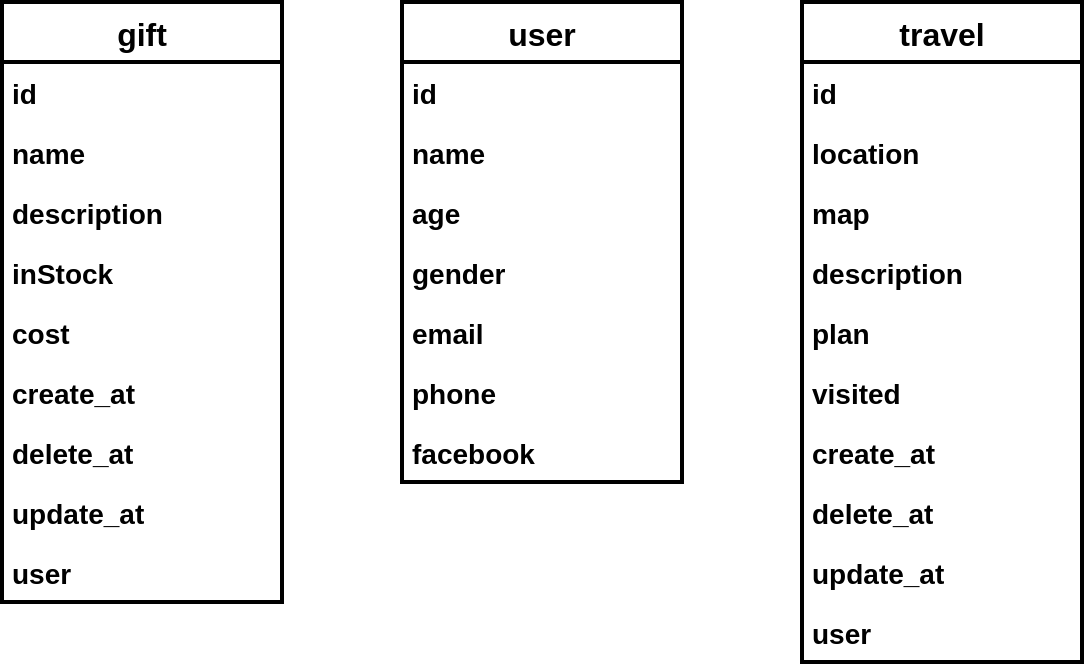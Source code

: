 <mxfile version="16.4.6" type="github">
  <diagram id="5pmO3ivGMlU3T04eYpSR" name="Page-1">
    <mxGraphModel dx="804" dy="522" grid="1" gridSize="10" guides="1" tooltips="1" connect="1" arrows="1" fold="1" page="1" pageScale="1" pageWidth="1169" pageHeight="1654" math="0" shadow="0">
      <root>
        <mxCell id="0" />
        <mxCell id="1" parent="0" />
        <mxCell id="8UxV4Z085A8Kyjkwwr6z-4" value="gift" style="swimlane;fontStyle=1;childLayout=stackLayout;horizontal=1;startSize=30;horizontalStack=0;resizeParent=1;resizeParentMax=0;resizeLast=0;collapsible=1;marginBottom=0;strokeWidth=2;fontSize=16;" parent="1" vertex="1">
          <mxGeometry x="80" y="40" width="140" height="300" as="geometry" />
        </mxCell>
        <mxCell id="8UxV4Z085A8Kyjkwwr6z-5" value="id" style="text;strokeColor=none;fillColor=none;align=left;verticalAlign=middle;spacingLeft=4;spacingRight=4;overflow=hidden;points=[[0,0.5],[1,0.5]];portConstraint=eastwest;rotatable=0;fontStyle=1;fontSize=14;spacing=1;spacingTop=0;horizontal=1;" parent="8UxV4Z085A8Kyjkwwr6z-4" vertex="1">
          <mxGeometry y="30" width="140" height="30" as="geometry" />
        </mxCell>
        <mxCell id="8UxV4Z085A8Kyjkwwr6z-6" value="name" style="text;strokeColor=none;fillColor=none;align=left;verticalAlign=middle;spacingLeft=4;spacingRight=4;overflow=hidden;points=[[0,0.5],[1,0.5]];portConstraint=eastwest;rotatable=0;fontStyle=1;fontSize=14;spacing=1;spacingTop=0;horizontal=1;" parent="8UxV4Z085A8Kyjkwwr6z-4" vertex="1">
          <mxGeometry y="60" width="140" height="30" as="geometry" />
        </mxCell>
        <mxCell id="8UxV4Z085A8Kyjkwwr6z-8" value="description" style="text;strokeColor=none;fillColor=none;align=left;verticalAlign=middle;spacingLeft=4;spacingRight=4;overflow=hidden;points=[[0,0.5],[1,0.5]];portConstraint=eastwest;rotatable=0;fontStyle=1;fontSize=14;spacing=1;spacingTop=0;horizontal=1;" parent="8UxV4Z085A8Kyjkwwr6z-4" vertex="1">
          <mxGeometry y="90" width="140" height="30" as="geometry" />
        </mxCell>
        <mxCell id="8UxV4Z085A8Kyjkwwr6z-7" value="inStock" style="text;strokeColor=none;fillColor=none;align=left;verticalAlign=middle;spacingLeft=4;spacingRight=4;overflow=hidden;points=[[0,0.5],[1,0.5]];portConstraint=eastwest;rotatable=0;fontStyle=1;fontSize=14;spacing=1;spacingTop=0;horizontal=1;" parent="8UxV4Z085A8Kyjkwwr6z-4" vertex="1">
          <mxGeometry y="120" width="140" height="30" as="geometry" />
        </mxCell>
        <mxCell id="8UxV4Z085A8Kyjkwwr6z-10" value="cost" style="text;strokeColor=none;fillColor=none;align=left;verticalAlign=middle;spacingLeft=4;spacingRight=4;overflow=hidden;points=[[0,0.5],[1,0.5]];portConstraint=eastwest;rotatable=0;fontStyle=1;fontSize=14;spacing=1;spacingTop=0;horizontal=1;" parent="8UxV4Z085A8Kyjkwwr6z-4" vertex="1">
          <mxGeometry y="150" width="140" height="30" as="geometry" />
        </mxCell>
        <mxCell id="8UxV4Z085A8Kyjkwwr6z-9" value="create_at" style="text;strokeColor=none;fillColor=none;align=left;verticalAlign=middle;spacingLeft=4;spacingRight=4;overflow=hidden;points=[[0,0.5],[1,0.5]];portConstraint=eastwest;rotatable=0;fontStyle=1;fontSize=14;spacing=1;spacingTop=0;horizontal=1;" parent="8UxV4Z085A8Kyjkwwr6z-4" vertex="1">
          <mxGeometry y="180" width="140" height="30" as="geometry" />
        </mxCell>
        <mxCell id="8UxV4Z085A8Kyjkwwr6z-12" value="delete_at" style="text;strokeColor=none;fillColor=none;align=left;verticalAlign=middle;spacingLeft=4;spacingRight=4;overflow=hidden;points=[[0,0.5],[1,0.5]];portConstraint=eastwest;rotatable=0;fontStyle=1;fontSize=14;spacing=1;spacingTop=0;horizontal=1;" parent="8UxV4Z085A8Kyjkwwr6z-4" vertex="1">
          <mxGeometry y="210" width="140" height="30" as="geometry" />
        </mxCell>
        <mxCell id="8UxV4Z085A8Kyjkwwr6z-11" value="update_at" style="text;strokeColor=none;fillColor=none;align=left;verticalAlign=middle;spacingLeft=4;spacingRight=4;overflow=hidden;points=[[0,0.5],[1,0.5]];portConstraint=eastwest;rotatable=0;fontStyle=1;fontSize=14;spacing=1;spacingTop=0;horizontal=1;" parent="8UxV4Z085A8Kyjkwwr6z-4" vertex="1">
          <mxGeometry y="240" width="140" height="30" as="geometry" />
        </mxCell>
        <mxCell id="8UxV4Z085A8Kyjkwwr6z-13" value="user" style="text;strokeColor=none;fillColor=none;align=left;verticalAlign=middle;spacingLeft=4;spacingRight=4;overflow=hidden;points=[[0,0.5],[1,0.5]];portConstraint=eastwest;rotatable=0;fontStyle=1;fontSize=14;spacing=1;spacingTop=0;horizontal=1;" parent="8UxV4Z085A8Kyjkwwr6z-4" vertex="1">
          <mxGeometry y="270" width="140" height="30" as="geometry" />
        </mxCell>
        <mxCell id="8UxV4Z085A8Kyjkwwr6z-14" value="user" style="swimlane;fontStyle=1;childLayout=stackLayout;horizontal=1;startSize=30;horizontalStack=0;resizeParent=1;resizeParentMax=0;resizeLast=0;collapsible=1;marginBottom=0;strokeWidth=2;fontSize=16;" parent="1" vertex="1">
          <mxGeometry x="280" y="40" width="140" height="240" as="geometry" />
        </mxCell>
        <mxCell id="8UxV4Z085A8Kyjkwwr6z-15" value="id" style="text;strokeColor=none;fillColor=none;align=left;verticalAlign=middle;spacingLeft=4;spacingRight=4;overflow=hidden;points=[[0,0.5],[1,0.5]];portConstraint=eastwest;rotatable=0;fontStyle=1;fontSize=14;spacing=1;spacingTop=0;horizontal=1;" parent="8UxV4Z085A8Kyjkwwr6z-14" vertex="1">
          <mxGeometry y="30" width="140" height="30" as="geometry" />
        </mxCell>
        <mxCell id="8UxV4Z085A8Kyjkwwr6z-16" value="name" style="text;strokeColor=none;fillColor=none;align=left;verticalAlign=middle;spacingLeft=4;spacingRight=4;overflow=hidden;points=[[0,0.5],[1,0.5]];portConstraint=eastwest;rotatable=0;fontStyle=1;fontSize=14;spacing=1;spacingTop=0;horizontal=1;" parent="8UxV4Z085A8Kyjkwwr6z-14" vertex="1">
          <mxGeometry y="60" width="140" height="30" as="geometry" />
        </mxCell>
        <mxCell id="8UxV4Z085A8Kyjkwwr6z-17" value="age" style="text;strokeColor=none;fillColor=none;align=left;verticalAlign=middle;spacingLeft=4;spacingRight=4;overflow=hidden;points=[[0,0.5],[1,0.5]];portConstraint=eastwest;rotatable=0;fontStyle=1;fontSize=14;spacing=1;spacingTop=0;horizontal=1;" parent="8UxV4Z085A8Kyjkwwr6z-14" vertex="1">
          <mxGeometry y="90" width="140" height="30" as="geometry" />
        </mxCell>
        <mxCell id="8UxV4Z085A8Kyjkwwr6z-18" value="gender" style="text;strokeColor=none;fillColor=none;align=left;verticalAlign=middle;spacingLeft=4;spacingRight=4;overflow=hidden;points=[[0,0.5],[1,0.5]];portConstraint=eastwest;rotatable=0;fontStyle=1;fontSize=14;spacing=1;spacingTop=0;horizontal=1;" parent="8UxV4Z085A8Kyjkwwr6z-14" vertex="1">
          <mxGeometry y="120" width="140" height="30" as="geometry" />
        </mxCell>
        <mxCell id="qSSy0PRPNLgYfn-8MkqI-1" value="email" style="text;strokeColor=none;fillColor=none;align=left;verticalAlign=middle;spacingLeft=4;spacingRight=4;overflow=hidden;points=[[0,0.5],[1,0.5]];portConstraint=eastwest;rotatable=0;fontStyle=1;fontSize=14;spacing=1;spacingTop=0;horizontal=1;" vertex="1" parent="8UxV4Z085A8Kyjkwwr6z-14">
          <mxGeometry y="150" width="140" height="30" as="geometry" />
        </mxCell>
        <mxCell id="8UxV4Z085A8Kyjkwwr6z-19" value="phone" style="text;strokeColor=none;fillColor=none;align=left;verticalAlign=middle;spacingLeft=4;spacingRight=4;overflow=hidden;points=[[0,0.5],[1,0.5]];portConstraint=eastwest;rotatable=0;fontStyle=1;fontSize=14;spacing=1;spacingTop=0;horizontal=1;" parent="8UxV4Z085A8Kyjkwwr6z-14" vertex="1">
          <mxGeometry y="180" width="140" height="30" as="geometry" />
        </mxCell>
        <mxCell id="8UxV4Z085A8Kyjkwwr6z-20" value="facebook" style="text;strokeColor=none;fillColor=none;align=left;verticalAlign=middle;spacingLeft=4;spacingRight=4;overflow=hidden;points=[[0,0.5],[1,0.5]];portConstraint=eastwest;rotatable=0;fontStyle=1;fontSize=14;spacing=1;spacingTop=0;horizontal=1;" parent="8UxV4Z085A8Kyjkwwr6z-14" vertex="1">
          <mxGeometry y="210" width="140" height="30" as="geometry" />
        </mxCell>
        <mxCell id="8UxV4Z085A8Kyjkwwr6z-24" value="travel" style="swimlane;fontStyle=1;childLayout=stackLayout;horizontal=1;startSize=30;horizontalStack=0;resizeParent=1;resizeParentMax=0;resizeLast=0;collapsible=1;marginBottom=0;strokeWidth=2;fontSize=16;" parent="1" vertex="1">
          <mxGeometry x="480" y="40" width="140" height="330" as="geometry" />
        </mxCell>
        <mxCell id="8UxV4Z085A8Kyjkwwr6z-25" value="id" style="text;strokeColor=none;fillColor=none;align=left;verticalAlign=middle;spacingLeft=4;spacingRight=4;overflow=hidden;points=[[0,0.5],[1,0.5]];portConstraint=eastwest;rotatable=0;fontStyle=1;fontSize=14;spacing=1;spacingTop=0;horizontal=1;" parent="8UxV4Z085A8Kyjkwwr6z-24" vertex="1">
          <mxGeometry y="30" width="140" height="30" as="geometry" />
        </mxCell>
        <mxCell id="8UxV4Z085A8Kyjkwwr6z-26" value="location" style="text;strokeColor=none;fillColor=none;align=left;verticalAlign=middle;spacingLeft=4;spacingRight=4;overflow=hidden;points=[[0,0.5],[1,0.5]];portConstraint=eastwest;rotatable=0;fontStyle=1;fontSize=14;spacing=1;spacingTop=0;horizontal=1;" parent="8UxV4Z085A8Kyjkwwr6z-24" vertex="1">
          <mxGeometry y="60" width="140" height="30" as="geometry" />
        </mxCell>
        <mxCell id="8UxV4Z085A8Kyjkwwr6z-27" value="map" style="text;strokeColor=none;fillColor=none;align=left;verticalAlign=middle;spacingLeft=4;spacingRight=4;overflow=hidden;points=[[0,0.5],[1,0.5]];portConstraint=eastwest;rotatable=0;fontStyle=1;fontSize=14;spacing=1;spacingTop=0;horizontal=1;" parent="8UxV4Z085A8Kyjkwwr6z-24" vertex="1">
          <mxGeometry y="90" width="140" height="30" as="geometry" />
        </mxCell>
        <mxCell id="8UxV4Z085A8Kyjkwwr6z-28" value="description" style="text;strokeColor=none;fillColor=none;align=left;verticalAlign=middle;spacingLeft=4;spacingRight=4;overflow=hidden;points=[[0,0.5],[1,0.5]];portConstraint=eastwest;rotatable=0;fontStyle=1;fontSize=14;spacing=1;spacingTop=0;horizontal=1;" parent="8UxV4Z085A8Kyjkwwr6z-24" vertex="1">
          <mxGeometry y="120" width="140" height="30" as="geometry" />
        </mxCell>
        <mxCell id="8UxV4Z085A8Kyjkwwr6z-30" value="plan" style="text;strokeColor=none;fillColor=none;align=left;verticalAlign=middle;spacingLeft=4;spacingRight=4;overflow=hidden;points=[[0,0.5],[1,0.5]];portConstraint=eastwest;rotatable=0;fontStyle=1;fontSize=14;spacing=1;spacingTop=0;horizontal=1;" parent="8UxV4Z085A8Kyjkwwr6z-24" vertex="1">
          <mxGeometry y="150" width="140" height="30" as="geometry" />
        </mxCell>
        <mxCell id="8UxV4Z085A8Kyjkwwr6z-29" value="visited" style="text;strokeColor=none;fillColor=none;align=left;verticalAlign=middle;spacingLeft=4;spacingRight=4;overflow=hidden;points=[[0,0.5],[1,0.5]];portConstraint=eastwest;rotatable=0;fontStyle=1;fontSize=14;spacing=1;spacingTop=0;horizontal=1;" parent="8UxV4Z085A8Kyjkwwr6z-24" vertex="1">
          <mxGeometry y="180" width="140" height="30" as="geometry" />
        </mxCell>
        <mxCell id="8UxV4Z085A8Kyjkwwr6z-34" value="create_at" style="text;strokeColor=none;fillColor=none;align=left;verticalAlign=middle;spacingLeft=4;spacingRight=4;overflow=hidden;points=[[0,0.5],[1,0.5]];portConstraint=eastwest;rotatable=0;fontStyle=1;fontSize=14;spacing=1;spacingTop=0;horizontal=1;" parent="8UxV4Z085A8Kyjkwwr6z-24" vertex="1">
          <mxGeometry y="210" width="140" height="30" as="geometry" />
        </mxCell>
        <mxCell id="8UxV4Z085A8Kyjkwwr6z-31" value="delete_at" style="text;strokeColor=none;fillColor=none;align=left;verticalAlign=middle;spacingLeft=4;spacingRight=4;overflow=hidden;points=[[0,0.5],[1,0.5]];portConstraint=eastwest;rotatable=0;fontStyle=1;fontSize=14;spacing=1;spacingTop=0;horizontal=1;" parent="8UxV4Z085A8Kyjkwwr6z-24" vertex="1">
          <mxGeometry y="240" width="140" height="30" as="geometry" />
        </mxCell>
        <mxCell id="8UxV4Z085A8Kyjkwwr6z-32" value="update_at" style="text;strokeColor=none;fillColor=none;align=left;verticalAlign=middle;spacingLeft=4;spacingRight=4;overflow=hidden;points=[[0,0.5],[1,0.5]];portConstraint=eastwest;rotatable=0;fontStyle=1;fontSize=14;spacing=1;spacingTop=0;horizontal=1;" parent="8UxV4Z085A8Kyjkwwr6z-24" vertex="1">
          <mxGeometry y="270" width="140" height="30" as="geometry" />
        </mxCell>
        <mxCell id="8UxV4Z085A8Kyjkwwr6z-33" value="user" style="text;strokeColor=none;fillColor=none;align=left;verticalAlign=middle;spacingLeft=4;spacingRight=4;overflow=hidden;points=[[0,0.5],[1,0.5]];portConstraint=eastwest;rotatable=0;fontStyle=1;fontSize=14;spacing=1;spacingTop=0;horizontal=1;" parent="8UxV4Z085A8Kyjkwwr6z-24" vertex="1">
          <mxGeometry y="300" width="140" height="30" as="geometry" />
        </mxCell>
      </root>
    </mxGraphModel>
  </diagram>
</mxfile>
